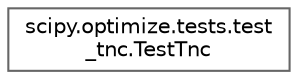 digraph "Graphical Class Hierarchy"
{
 // LATEX_PDF_SIZE
  bgcolor="transparent";
  edge [fontname=Helvetica,fontsize=10,labelfontname=Helvetica,labelfontsize=10];
  node [fontname=Helvetica,fontsize=10,shape=box,height=0.2,width=0.4];
  rankdir="LR";
  Node0 [id="Node000000",label="scipy.optimize.tests.test\l_tnc.TestTnc",height=0.2,width=0.4,color="grey40", fillcolor="white", style="filled",URL="$d9/dd9/classscipy_1_1optimize_1_1tests_1_1test__tnc_1_1TestTnc.html",tooltip=" "];
}
